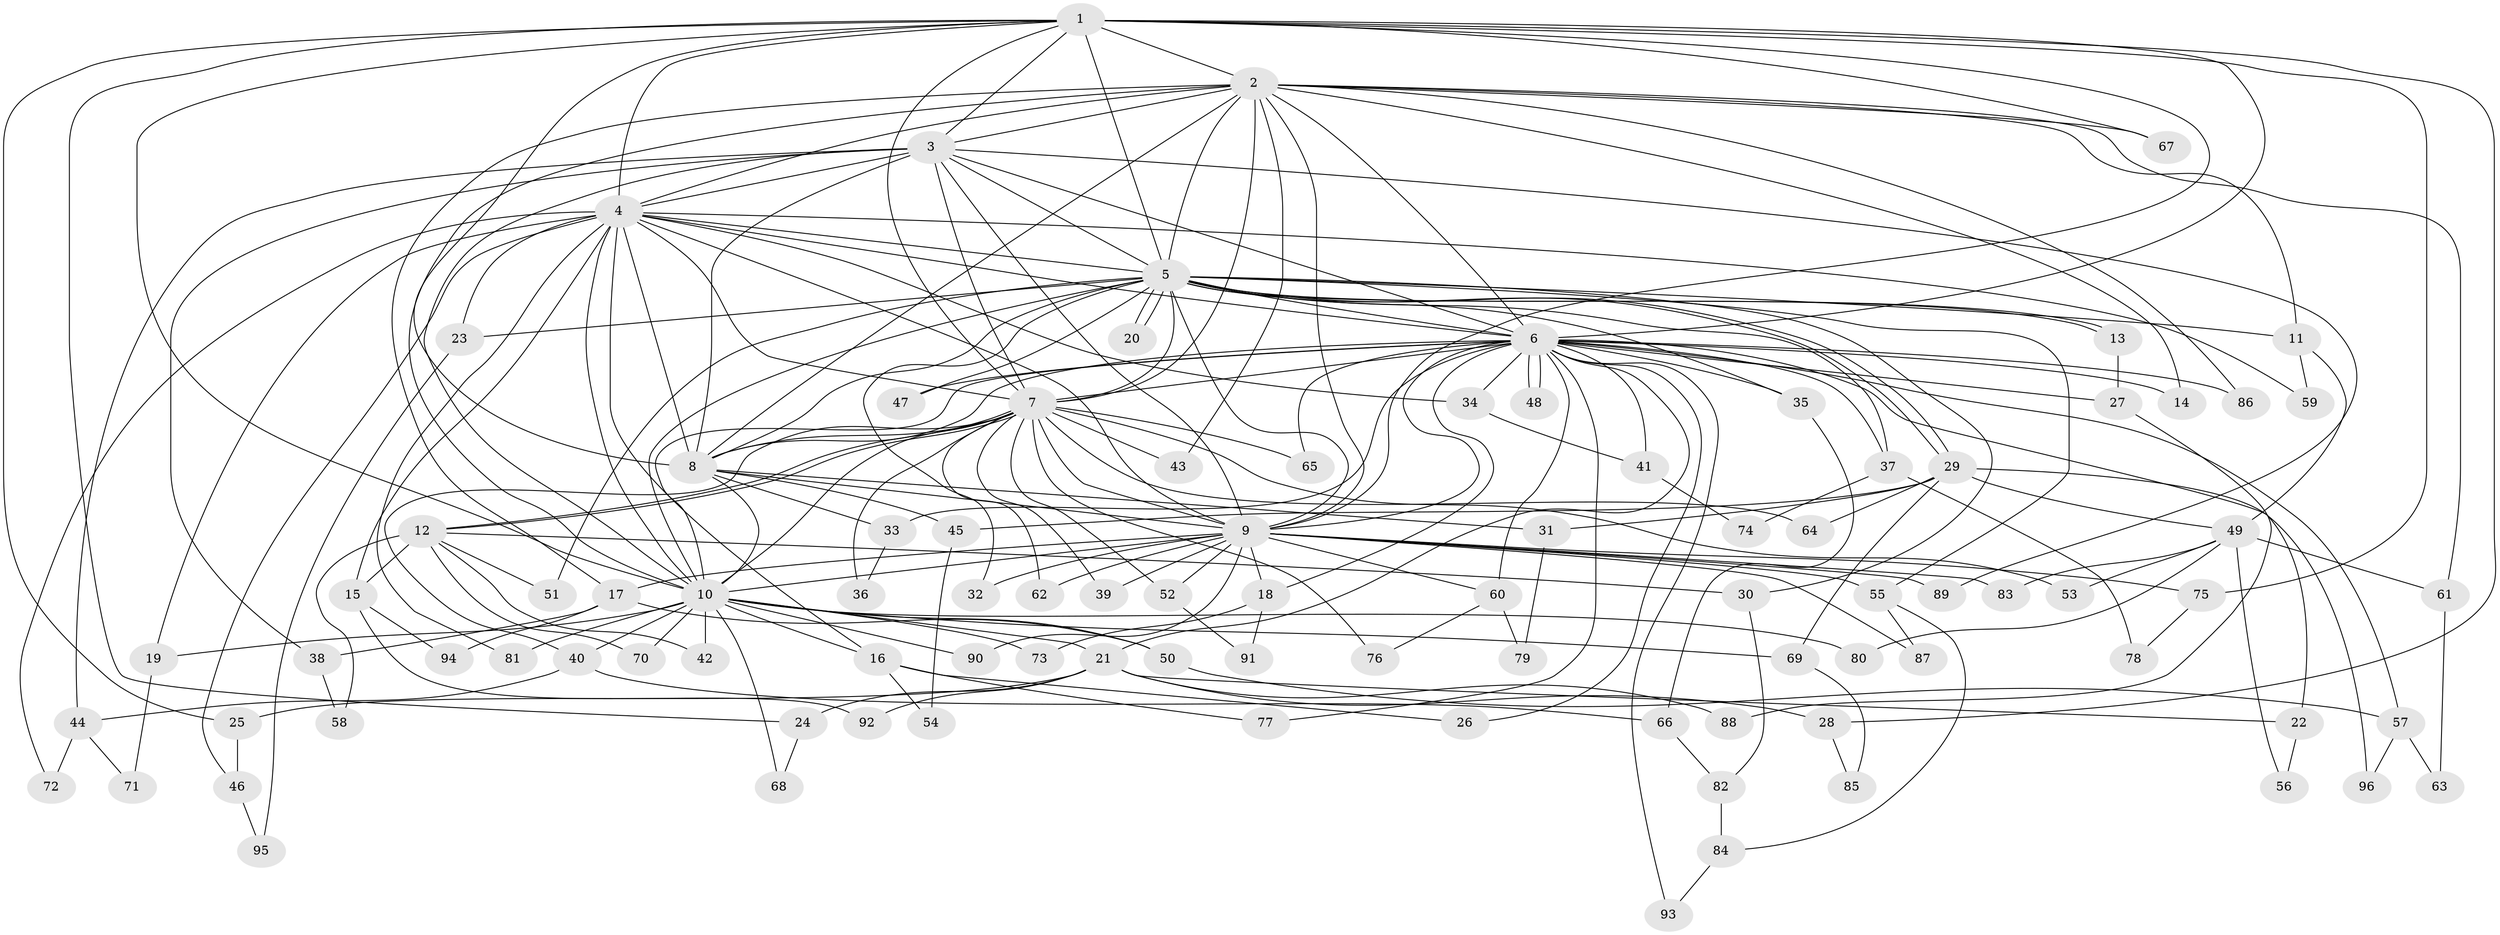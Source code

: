 // coarse degree distribution, {11: 0.034482758620689655, 9: 0.017241379310344827, 23: 0.034482758620689655, 18: 0.017241379310344827, 25: 0.017241379310344827, 10: 0.017241379310344827, 4: 0.08620689655172414, 7: 0.034482758620689655, 2: 0.39655172413793105, 6: 0.034482758620689655, 5: 0.06896551724137931, 3: 0.15517241379310345, 1: 0.05172413793103448, 8: 0.034482758620689655}
// Generated by graph-tools (version 1.1) at 2025/49/03/04/25 22:49:55]
// undirected, 96 vertices, 217 edges
graph export_dot {
  node [color=gray90,style=filled];
  1;
  2;
  3;
  4;
  5;
  6;
  7;
  8;
  9;
  10;
  11;
  12;
  13;
  14;
  15;
  16;
  17;
  18;
  19;
  20;
  21;
  22;
  23;
  24;
  25;
  26;
  27;
  28;
  29;
  30;
  31;
  32;
  33;
  34;
  35;
  36;
  37;
  38;
  39;
  40;
  41;
  42;
  43;
  44;
  45;
  46;
  47;
  48;
  49;
  50;
  51;
  52;
  53;
  54;
  55;
  56;
  57;
  58;
  59;
  60;
  61;
  62;
  63;
  64;
  65;
  66;
  67;
  68;
  69;
  70;
  71;
  72;
  73;
  74;
  75;
  76;
  77;
  78;
  79;
  80;
  81;
  82;
  83;
  84;
  85;
  86;
  87;
  88;
  89;
  90;
  91;
  92;
  93;
  94;
  95;
  96;
  1 -- 2;
  1 -- 3;
  1 -- 4;
  1 -- 5;
  1 -- 6;
  1 -- 7;
  1 -- 8;
  1 -- 9;
  1 -- 10;
  1 -- 24;
  1 -- 25;
  1 -- 28;
  1 -- 67;
  1 -- 75;
  2 -- 3;
  2 -- 4;
  2 -- 5;
  2 -- 6;
  2 -- 7;
  2 -- 8;
  2 -- 9;
  2 -- 10;
  2 -- 11;
  2 -- 14;
  2 -- 17;
  2 -- 43;
  2 -- 61;
  2 -- 67;
  2 -- 86;
  3 -- 4;
  3 -- 5;
  3 -- 6;
  3 -- 7;
  3 -- 8;
  3 -- 9;
  3 -- 10;
  3 -- 38;
  3 -- 44;
  3 -- 89;
  4 -- 5;
  4 -- 6;
  4 -- 7;
  4 -- 8;
  4 -- 9;
  4 -- 10;
  4 -- 15;
  4 -- 16;
  4 -- 19;
  4 -- 23;
  4 -- 34;
  4 -- 46;
  4 -- 59;
  4 -- 72;
  4 -- 81;
  5 -- 6;
  5 -- 7;
  5 -- 8;
  5 -- 9;
  5 -- 10;
  5 -- 11;
  5 -- 13;
  5 -- 13;
  5 -- 20;
  5 -- 20;
  5 -- 23;
  5 -- 29;
  5 -- 29;
  5 -- 30;
  5 -- 32;
  5 -- 35;
  5 -- 37;
  5 -- 47;
  5 -- 51;
  5 -- 55;
  6 -- 7;
  6 -- 8;
  6 -- 9;
  6 -- 10;
  6 -- 14;
  6 -- 18;
  6 -- 21;
  6 -- 22;
  6 -- 26;
  6 -- 27;
  6 -- 33;
  6 -- 34;
  6 -- 35;
  6 -- 37;
  6 -- 41;
  6 -- 47;
  6 -- 48;
  6 -- 48;
  6 -- 57;
  6 -- 60;
  6 -- 65;
  6 -- 77;
  6 -- 86;
  6 -- 93;
  7 -- 8;
  7 -- 9;
  7 -- 10;
  7 -- 12;
  7 -- 12;
  7 -- 36;
  7 -- 39;
  7 -- 40;
  7 -- 43;
  7 -- 52;
  7 -- 53;
  7 -- 62;
  7 -- 64;
  7 -- 65;
  7 -- 76;
  8 -- 9;
  8 -- 10;
  8 -- 31;
  8 -- 33;
  8 -- 45;
  9 -- 10;
  9 -- 17;
  9 -- 18;
  9 -- 32;
  9 -- 39;
  9 -- 52;
  9 -- 55;
  9 -- 60;
  9 -- 62;
  9 -- 75;
  9 -- 83;
  9 -- 87;
  9 -- 89;
  9 -- 90;
  10 -- 16;
  10 -- 19;
  10 -- 21;
  10 -- 40;
  10 -- 42;
  10 -- 50;
  10 -- 68;
  10 -- 69;
  10 -- 70;
  10 -- 73;
  10 -- 80;
  10 -- 81;
  10 -- 90;
  11 -- 49;
  11 -- 59;
  12 -- 15;
  12 -- 30;
  12 -- 42;
  12 -- 51;
  12 -- 58;
  12 -- 70;
  13 -- 27;
  15 -- 92;
  15 -- 94;
  16 -- 26;
  16 -- 54;
  16 -- 77;
  17 -- 38;
  17 -- 50;
  17 -- 94;
  18 -- 73;
  18 -- 91;
  19 -- 71;
  21 -- 22;
  21 -- 24;
  21 -- 25;
  21 -- 28;
  21 -- 88;
  21 -- 92;
  22 -- 56;
  23 -- 95;
  24 -- 68;
  25 -- 46;
  27 -- 88;
  28 -- 85;
  29 -- 31;
  29 -- 45;
  29 -- 49;
  29 -- 64;
  29 -- 69;
  29 -- 96;
  30 -- 82;
  31 -- 79;
  33 -- 36;
  34 -- 41;
  35 -- 66;
  37 -- 74;
  37 -- 78;
  38 -- 58;
  40 -- 44;
  40 -- 66;
  41 -- 74;
  44 -- 71;
  44 -- 72;
  45 -- 54;
  46 -- 95;
  49 -- 53;
  49 -- 56;
  49 -- 61;
  49 -- 80;
  49 -- 83;
  50 -- 57;
  52 -- 91;
  55 -- 84;
  55 -- 87;
  57 -- 63;
  57 -- 96;
  60 -- 76;
  60 -- 79;
  61 -- 63;
  66 -- 82;
  69 -- 85;
  75 -- 78;
  82 -- 84;
  84 -- 93;
}
